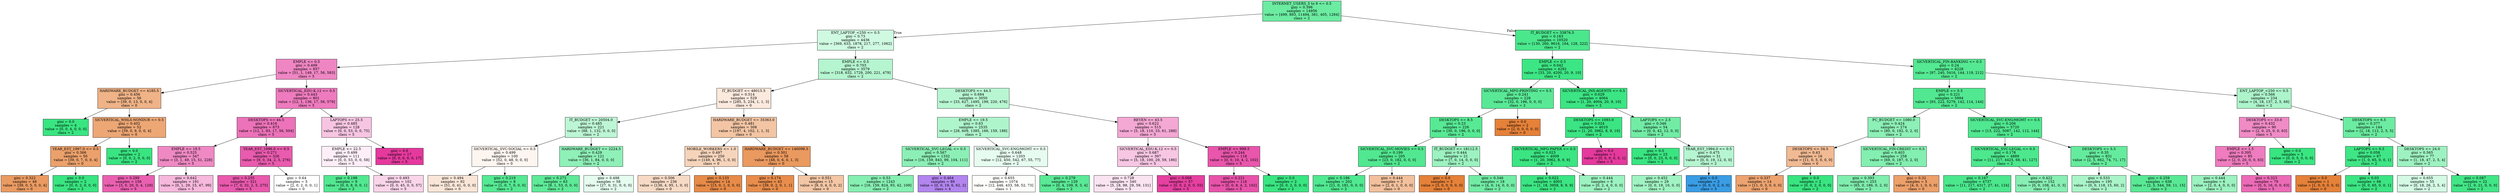 digraph Tree {
node [shape=box, style="filled", color="black"] ;
0 [label="INTERNET_USERS_5 to 9 <= 0.5\ngini = 0.396\nsamples = 14956\nvalue = [499, 893, 11494, 381, 405, 1284]\nclass = 2", fillcolor="#6beca1"] ;
1 [label="ENT_LAPTOP_<250 <= 0.5\ngini = 0.73\nsamples = 4436\nvalue = [369, 633, 1878, 217, 277, 1062]\nclass = 2", fillcolor="#cff9e1"] ;
0 -> 1 [labeldistance=2.5, labelangle=45, headlabel="True"] ;
2 [label="EMPLE <= 0.5\ngini = 0.499\nsamples = 857\nvalue = [51, 1, 149, 17, 56, 583]\nclass = 5", fillcolor="#ef86c3"] ;
1 -> 2 ;
3 [label="HARDWARE_BUDGET <= 4185.5\ngini = 0.456\nsamples = 56\nvalue = [39, 0, 13, 0, 0, 4]\nclass = 0", fillcolor="#efb387"] ;
2 -> 3 ;
4 [label="gini = 0.0\nsamples = 4\nvalue = [0, 0, 4, 0, 0, 0]\nclass = 2", fillcolor="#39e581"] ;
3 -> 4 ;
5 [label="SICVERTICAL_WHLS-NONDUR <= 0.5\ngini = 0.402\nsamples = 52\nvalue = [39, 0, 9, 0, 0, 4]\nclass = 0", fillcolor="#eda775"] ;
3 -> 5 ;
6 [label="YEAR_EST_1997.0 <= 0.5\ngini = 0.366\nsamples = 50\nvalue = [39, 0, 7, 0, 0, 4]\nclass = 0", fillcolor="#eca16c"] ;
5 -> 6 ;
7 [label="gini = 0.322\nsamples = 48\nvalue = [39, 0, 5, 0, 0, 4]\nclass = 0", fillcolor="#ea9b62"] ;
6 -> 7 ;
8 [label="gini = 0.0\nsamples = 2\nvalue = [0, 0, 2, 0, 0, 0]\nclass = 2", fillcolor="#39e581"] ;
6 -> 8 ;
9 [label="gini = 0.0\nsamples = 2\nvalue = [0, 0, 2, 0, 0, 0]\nclass = 2", fillcolor="#39e581"] ;
5 -> 9 ;
10 [label="SICVERTICAL_EDU-K.12 <= 0.5\ngini = 0.443\nsamples = 801\nvalue = [12, 1, 136, 17, 56, 579]\nclass = 5", fillcolor="#ee7bbe"] ;
2 -> 10 ;
11 [label="DESKTOPS <= 44.5\ngini = 0.416\nsamples = 673\nvalue = [12, 1, 83, 17, 56, 504]\nclass = 5", fillcolor="#ec72b9"] ;
10 -> 11 ;
12 [label="EMPLE <= 19.5\ngini = 0.525\nsamples = 347\nvalue = [3, 1, 49, 15, 51, 228]\nclass = 5", fillcolor="#ef89c4"] ;
11 -> 12 ;
13 [label="gini = 0.299\nsamples = 156\nvalue = [3, 0, 20, 0, 4, 129]\nclass = 5", fillcolor="#ea60b0"] ;
12 -> 13 ;
14 [label="gini = 0.642\nsamples = 191\nvalue = [0, 1, 29, 15, 47, 99]\nclass = 5", fillcolor="#f6b8dc"] ;
12 -> 14 ;
15 [label="YEAR_EST_1996.0 <= 0.5\ngini = 0.271\nsamples = 326\nvalue = [9, 0, 34, 2, 5, 276]\nclass = 5", fillcolor="#e95bae"] ;
11 -> 15 ;
16 [label="gini = 0.255\nsamples = 321\nvalue = [7, 0, 32, 2, 5, 275]\nclass = 5", fillcolor="#e959ad"] ;
15 -> 16 ;
17 [label="gini = 0.64\nsamples = 5\nvalue = [2, 0, 2, 0, 0, 1]\nclass = 0", fillcolor="#ffffff"] ;
15 -> 17 ;
18 [label="LAPTOPS <= 25.5\ngini = 0.485\nsamples = 128\nvalue = [0, 0, 53, 0, 0, 75]\nclass = 5", fillcolor="#f7c5e2"] ;
10 -> 18 ;
19 [label="EMPLE <= 22.5\ngini = 0.499\nsamples = 111\nvalue = [0, 0, 53, 0, 0, 58]\nclass = 5", fillcolor="#fdeef7"] ;
18 -> 19 ;
20 [label="gini = 0.198\nsamples = 9\nvalue = [0, 0, 8, 0, 0, 1]\nclass = 2", fillcolor="#52e891"] ;
19 -> 20 ;
21 [label="gini = 0.493\nsamples = 102\nvalue = [0, 0, 45, 0, 0, 57]\nclass = 5", fillcolor="#fad5ea"] ;
19 -> 21 ;
22 [label="gini = 0.0\nsamples = 17\nvalue = [0, 0, 0, 0, 0, 17]\nclass = 5", fillcolor="#e5399d"] ;
18 -> 22 ;
23 [label="EMPLE <= 0.5\ngini = 0.703\nsamples = 3579\nvalue = [318, 632, 1729, 200, 221, 479]\nclass = 2", fillcolor="#b5f5d0"] ;
1 -> 23 ;
24 [label="IT_BUDGET <= 48015.5\ngini = 0.514\nsamples = 529\nvalue = [285, 5, 234, 1, 1, 3]\nclass = 0", fillcolor="#fbe9dd"] ;
23 -> 24 ;
25 [label="IT_BUDGET <= 20504.0\ngini = 0.485\nsamples = 221\nvalue = [88, 1, 132, 0, 0, 0]\nclass = 2", fillcolor="#bdf6d5"] ;
24 -> 25 ;
26 [label="SICVERTICAL_SVC-SOCIAL <= 0.5\ngini = 0.499\nsamples = 100\nvalue = [52, 0, 48, 0, 0, 0]\nclass = 0", fillcolor="#fdf5f0"] ;
25 -> 26 ;
27 [label="gini = 0.494\nsamples = 92\nvalue = [51, 0, 41, 0, 0, 0]\nclass = 0", fillcolor="#fae6d8"] ;
26 -> 27 ;
28 [label="gini = 0.219\nsamples = 8\nvalue = [1, 0, 7, 0, 0, 0]\nclass = 2", fillcolor="#55e993"] ;
26 -> 28 ;
29 [label="HARDWARE_BUDGET <= 2224.5\ngini = 0.429\nsamples = 121\nvalue = [36, 1, 84, 0, 0, 0]\nclass = 2", fillcolor="#8ff0b8"] ;
25 -> 29 ;
30 [label="gini = 0.272\nsamples = 63\nvalue = [9, 1, 53, 0, 0, 0]\nclass = 2", fillcolor="#5eea98"] ;
29 -> 30 ;
31 [label="gini = 0.498\nsamples = 58\nvalue = [27, 0, 31, 0, 0, 0]\nclass = 2", fillcolor="#e5fcef"] ;
29 -> 31 ;
32 [label="HARDWARE_BUDGET <= 35363.0\ngini = 0.481\nsamples = 308\nvalue = [197, 4, 102, 1, 1, 3]\nclass = 0", fillcolor="#f3c5a4"] ;
24 -> 32 ;
33 [label="MOBILE_WORKERS <= 1.0\ngini = 0.497\nsamples = 250\nvalue = [149, 4, 96, 1, 0, 0]\nclass = 0", fillcolor="#f6d4bb"] ;
32 -> 33 ;
34 [label="gini = 0.506\nsamples = 236\nvalue = [136, 4, 95, 1, 0, 0]\nclass = 0", fillcolor="#f7dac5"] ;
33 -> 34 ;
35 [label="gini = 0.133\nsamples = 14\nvalue = [13, 0, 1, 0, 0, 0]\nclass = 0", fillcolor="#e78b48"] ;
33 -> 35 ;
36 [label="HARDWARE_BUDGET <= 146098.5\ngini = 0.301\nsamples = 58\nvalue = [48, 0, 6, 0, 1, 3]\nclass = 0", fillcolor="#ea995f"] ;
32 -> 36 ;
37 [label="gini = 0.174\nsamples = 43\nvalue = [39, 0, 2, 0, 1, 1]\nclass = 0", fillcolor="#e88d4c"] ;
36 -> 37 ;
38 [label="gini = 0.551\nsamples = 15\nvalue = [9, 0, 4, 0, 0, 2]\nclass = 0", fillcolor="#f3c6a5"] ;
36 -> 38 ;
39 [label="DESKTOPS <= 44.5\ngini = 0.684\nsamples = 3050\nvalue = [33, 627, 1495, 199, 220, 476]\nclass = 2", fillcolor="#b8f6d2"] ;
23 -> 39 ;
40 [label="EMPLE <= 19.5\ngini = 0.63\nsamples = 2535\nvalue = [28, 609, 1385, 166, 159, 188]\nclass = 2", fillcolor="#aff5cc"] ;
39 -> 40 ;
41 [label="SICVERTICAL_SVC-LEGAL <= 0.5\ngini = 0.567\nsamples = 1332\nvalue = [16, 159, 843, 99, 104, 111]\nclass = 2", fillcolor="#8cf0b6"] ;
40 -> 41 ;
42 [label="gini = 0.53\nsamples = 1243\nvalue = [16, 159, 824, 93, 42, 109]\nclass = 2", fillcolor="#86efb2"] ;
41 -> 42 ;
43 [label="gini = 0.464\nsamples = 89\nvalue = [0, 0, 19, 6, 62, 2]\nclass = 4", fillcolor="#b285ef"] ;
41 -> 43 ;
44 [label="SICVERTICAL_SVC-ENG/MGMT <= 0.5\ngini = 0.648\nsamples = 1203\nvalue = [12, 450, 542, 67, 55, 77]\nclass = 2", fillcolor="#e7fcf0"] ;
40 -> 44 ;
45 [label="gini = 0.655\nsamples = 1074\nvalue = [12, 446, 433, 58, 52, 73]\nclass = 1", fillcolor="#fdfefb"] ;
44 -> 45 ;
46 [label="gini = 0.279\nsamples = 129\nvalue = [0, 4, 109, 9, 3, 4]\nclass = 2", fillcolor="#5ae996"] ;
44 -> 46 ;
47 [label="REVEN <= 43.5\ngini = 0.622\nsamples = 515\nvalue = [5, 18, 110, 33, 61, 288]\nclass = 5", fillcolor="#f4a8d4"] ;
39 -> 47 ;
48 [label="SICVERTICAL_EDU-K.12 <= 0.5\ngini = 0.687\nsamples = 397\nvalue = [5, 18, 100, 29, 59, 186]\nclass = 5", fillcolor="#f7c6e3"] ;
47 -> 48 ;
49 [label="gini = 0.728\nsamples = 340\nvalue = [5, 18, 98, 29, 59, 131]\nclass = 5", fillcolor="#fbe4f2"] ;
48 -> 49 ;
50 [label="gini = 0.068\nsamples = 57\nvalue = [0, 0, 2, 0, 0, 55]\nclass = 5", fillcolor="#e640a1"] ;
48 -> 50 ;
51 [label="EMPLE <= 998.5\ngini = 0.244\nsamples = 118\nvalue = [0, 0, 10, 4, 2, 102]\nclass = 5", fillcolor="#e956ac"] ;
47 -> 51 ;
52 [label="gini = 0.221\nsamples = 116\nvalue = [0, 0, 8, 4, 2, 102]\nclass = 5", fillcolor="#e853aa"] ;
51 -> 52 ;
53 [label="gini = 0.0\nsamples = 2\nvalue = [0, 0, 2, 0, 0, 0]\nclass = 2", fillcolor="#39e581"] ;
51 -> 53 ;
54 [label="IT_BUDGET <= 33876.5\ngini = 0.163\nsamples = 10520\nvalue = [130, 260, 9616, 164, 128, 222]\nclass = 2", fillcolor="#4ae78c"] ;
0 -> 54 [labeldistance=2.5, labelangle=-45, headlabel="False"] ;
55 [label="EMPLE <= 0.5\ngini = 0.042\nsamples = 4292\nvalue = [33, 20, 4200, 20, 9, 10]\nclass = 2", fillcolor="#3de684"] ;
54 -> 55 ;
56 [label="SICVERTICAL_MFG-PRINTING <= 0.5\ngini = 0.241\nsamples = 228\nvalue = [32, 0, 196, 0, 0, 0]\nclass = 2", fillcolor="#59e996"] ;
55 -> 56 ;
57 [label="DESKTOPS <= 8.5\ngini = 0.23\nsamples = 226\nvalue = [30, 0, 196, 0, 0, 0]\nclass = 2", fillcolor="#57e994"] ;
56 -> 57 ;
58 [label="SICVERTICAL_SVC-MOVIES <= 0.5\ngini = 0.199\nsamples = 205\nvalue = [23, 0, 182, 0, 0, 0]\nclass = 2", fillcolor="#52e891"] ;
57 -> 58 ;
59 [label="gini = 0.186\nsamples = 202\nvalue = [21, 0, 181, 0, 0, 0]\nclass = 2", fillcolor="#50e890"] ;
58 -> 59 ;
60 [label="gini = 0.444\nsamples = 3\nvalue = [2, 0, 1, 0, 0, 0]\nclass = 0", fillcolor="#f2c09c"] ;
58 -> 60 ;
61 [label="IT_BUDGET <= 18112.5\ngini = 0.444\nsamples = 21\nvalue = [7, 0, 14, 0, 0, 0]\nclass = 2", fillcolor="#9cf2c0"] ;
57 -> 61 ;
62 [label="gini = 0.0\nsamples = 3\nvalue = [3, 0, 0, 0, 0, 0]\nclass = 0", fillcolor="#e58139"] ;
61 -> 62 ;
63 [label="gini = 0.346\nsamples = 18\nvalue = [4, 0, 14, 0, 0, 0]\nclass = 2", fillcolor="#72eca5"] ;
61 -> 63 ;
64 [label="gini = 0.0\nsamples = 2\nvalue = [2, 0, 0, 0, 0, 0]\nclass = 0", fillcolor="#e58139"] ;
56 -> 64 ;
65 [label="SICVERTICAL_INS-AGENTS <= 0.5\ngini = 0.029\nsamples = 4064\nvalue = [1, 20, 4004, 20, 9, 10]\nclass = 2", fillcolor="#3ce583"] ;
55 -> 65 ;
66 [label="DESKTOPS <= 1093.0\ngini = 0.024\nsamples = 4010\nvalue = [1, 20, 3962, 8, 9, 10]\nclass = 2", fillcolor="#3be583"] ;
65 -> 66 ;
67 [label="SICVERTICAL_MFG-PAPER <= 0.5\ngini = 0.023\nsamples = 4009\nvalue = [1, 20, 3962, 8, 9, 9]\nclass = 2", fillcolor="#3be582"] ;
66 -> 67 ;
68 [label="gini = 0.022\nsamples = 4003\nvalue = [1, 18, 3958, 8, 9, 9]\nclass = 2", fillcolor="#3be582"] ;
67 -> 68 ;
69 [label="gini = 0.444\nsamples = 6\nvalue = [0, 2, 4, 0, 0, 0]\nclass = 2", fillcolor="#9cf2c0"] ;
67 -> 69 ;
70 [label="gini = 0.0\nsamples = 1\nvalue = [0, 0, 0, 0, 0, 1]\nclass = 5", fillcolor="#e5399d"] ;
66 -> 70 ;
71 [label="LAPTOPS <= 2.5\ngini = 0.346\nsamples = 54\nvalue = [0, 0, 42, 12, 0, 0]\nclass = 2", fillcolor="#72eca5"] ;
65 -> 71 ;
72 [label="gini = 0.0\nsamples = 23\nvalue = [0, 0, 23, 0, 0, 0]\nclass = 2", fillcolor="#39e581"] ;
71 -> 72 ;
73 [label="YEAR_EST_1994.0 <= 0.5\ngini = 0.475\nsamples = 31\nvalue = [0, 0, 19, 12, 0, 0]\nclass = 2", fillcolor="#b6f5d1"] ;
71 -> 73 ;
74 [label="gini = 0.452\nsamples = 29\nvalue = [0, 0, 19, 10, 0, 0]\nclass = 2", fillcolor="#a1f3c3"] ;
73 -> 74 ;
75 [label="gini = 0.0\nsamples = 2\nvalue = [0, 0, 0, 2, 0, 0]\nclass = 3", fillcolor="#399de5"] ;
73 -> 75 ;
76 [label="SICVERTICAL_FIN-BANKING <= 0.5\ngini = 0.24\nsamples = 6228\nvalue = [97, 240, 5416, 144, 119, 212]\nclass = 2", fillcolor="#54e992"] ;
54 -> 76 ;
77 [label="EMPLE <= 0.5\ngini = 0.221\nsamples = 5994\nvalue = [93, 222, 5279, 142, 114, 144]\nclass = 2", fillcolor="#52e891"] ;
76 -> 77 ;
78 [label="PC_BUDGET <= 1080.0\ngini = 0.424\nsamples = 274\nvalue = [80, 0, 192, 0, 2, 0]\nclass = 2", fillcolor="#8df0b6"] ;
77 -> 78 ;
79 [label="DESKTOPS <= 34.5\ngini = 0.43\nsamples = 16\nvalue = [11, 0, 5, 0, 0, 0]\nclass = 0", fillcolor="#f1ba93"] ;
78 -> 79 ;
80 [label="gini = 0.337\nsamples = 14\nvalue = [11, 0, 3, 0, 0, 0]\nclass = 0", fillcolor="#eca36f"] ;
79 -> 80 ;
81 [label="gini = 0.0\nsamples = 2\nvalue = [0, 0, 2, 0, 0, 0]\nclass = 2", fillcolor="#39e581"] ;
79 -> 81 ;
82 [label="SICVERTICAL_FIN-CREDIT <= 0.5\ngini = 0.403\nsamples = 258\nvalue = [69, 0, 187, 0, 2, 0]\nclass = 2", fillcolor="#83efb0"] ;
78 -> 82 ;
83 [label="gini = 0.393\nsamples = 253\nvalue = [65, 0, 186, 0, 2, 0]\nclass = 2", fillcolor="#80eeae"] ;
82 -> 83 ;
84 [label="gini = 0.32\nsamples = 5\nvalue = [4, 0, 1, 0, 0, 0]\nclass = 0", fillcolor="#eca06a"] ;
82 -> 84 ;
85 [label="SICVERTICAL_SVC-ENG/MGMT <= 0.5\ngini = 0.206\nsamples = 5720\nvalue = [13, 222, 5087, 142, 112, 144]\nclass = 2", fillcolor="#50e890"] ;
77 -> 85 ;
86 [label="SICVERTICAL_SVC-LEGAL <= 0.5\ngini = 0.178\nsamples = 4889\nvalue = [11, 217, 4425, 68, 41, 127]\nclass = 2", fillcolor="#4de88e"] ;
85 -> 86 ;
87 [label="gini = 0.167\nsamples = 4737\nvalue = [11, 217, 4317, 27, 41, 124]\nclass = 2", fillcolor="#4be78d"] ;
86 -> 87 ;
88 [label="gini = 0.422\nsamples = 152\nvalue = [0, 0, 108, 41, 0, 3]\nclass = 2", fillcolor="#87efb3"] ;
86 -> 88 ;
89 [label="DESKTOPS <= 5.5\ngini = 0.35\nsamples = 831\nvalue = [2, 5, 662, 74, 71, 17]\nclass = 2", fillcolor="#65eb9d"] ;
85 -> 89 ;
90 [label="gini = 0.533\nsamples = 195\nvalue = [0, 0, 118, 15, 60, 2]\nclass = 2", fillcolor="#aaf4c9"] ;
89 -> 90 ;
91 [label="gini = 0.259\nsamples = 636\nvalue = [2, 5, 544, 59, 11, 15]\nclass = 2", fillcolor="#59e995"] ;
89 -> 91 ;
92 [label="ENT_LAPTOP_<250 <= 0.5\ngini = 0.566\nsamples = 234\nvalue = [4, 18, 137, 2, 5, 68]\nclass = 2", fillcolor="#adf4cb"] ;
76 -> 92 ;
93 [label="DESKTOPS <= 33.0\ngini = 0.432\nsamples = 90\nvalue = [2, 0, 25, 0, 0, 63]\nclass = 5", fillcolor="#f08bc6"] ;
92 -> 93 ;
94 [label="EMPLE <= 1.5\ngini = 0.395\nsamples = 85\nvalue = [2, 0, 20, 0, 0, 63]\nclass = 5", fillcolor="#ee7cbe"] ;
93 -> 94 ;
95 [label="gini = 0.444\nsamples = 6\nvalue = [2, 0, 4, 0, 0, 0]\nclass = 2", fillcolor="#9cf2c0"] ;
94 -> 95 ;
96 [label="gini = 0.323\nsamples = 79\nvalue = [0, 0, 16, 0, 0, 63]\nclass = 5", fillcolor="#ec6bb6"] ;
94 -> 96 ;
97 [label="gini = 0.0\nsamples = 5\nvalue = [0, 0, 5, 0, 0, 0]\nclass = 2", fillcolor="#39e581"] ;
93 -> 97 ;
98 [label="DESKTOPS <= 6.5\ngini = 0.377\nsamples = 144\nvalue = [2, 18, 112, 2, 5, 5]\nclass = 2", fillcolor="#6beca1"] ;
92 -> 98 ;
99 [label="LAPTOPS <= 0.5\ngini = 0.058\nsamples = 67\nvalue = [1, 0, 65, 0, 0, 1]\nclass = 2", fillcolor="#3fe685"] ;
98 -> 99 ;
100 [label="gini = 0.0\nsamples = 1\nvalue = [1, 0, 0, 0, 0, 0]\nclass = 0", fillcolor="#e58139"] ;
99 -> 100 ;
101 [label="gini = 0.03\nsamples = 66\nvalue = [0, 0, 65, 0, 0, 1]\nclass = 2", fillcolor="#3ce583"] ;
99 -> 101 ;
102 [label="DESKTOPS <= 24.0\ngini = 0.565\nsamples = 77\nvalue = [1, 18, 47, 2, 5, 4]\nclass = 2", fillcolor="#9ef2c1"] ;
98 -> 102 ;
103 [label="gini = 0.655\nsamples = 55\nvalue = [0, 18, 26, 2, 5, 4]\nclass = 2", fillcolor="#d4f9e4"] ;
102 -> 103 ;
104 [label="gini = 0.087\nsamples = 22\nvalue = [1, 0, 21, 0, 0, 0]\nclass = 2", fillcolor="#42e687"] ;
102 -> 104 ;
}